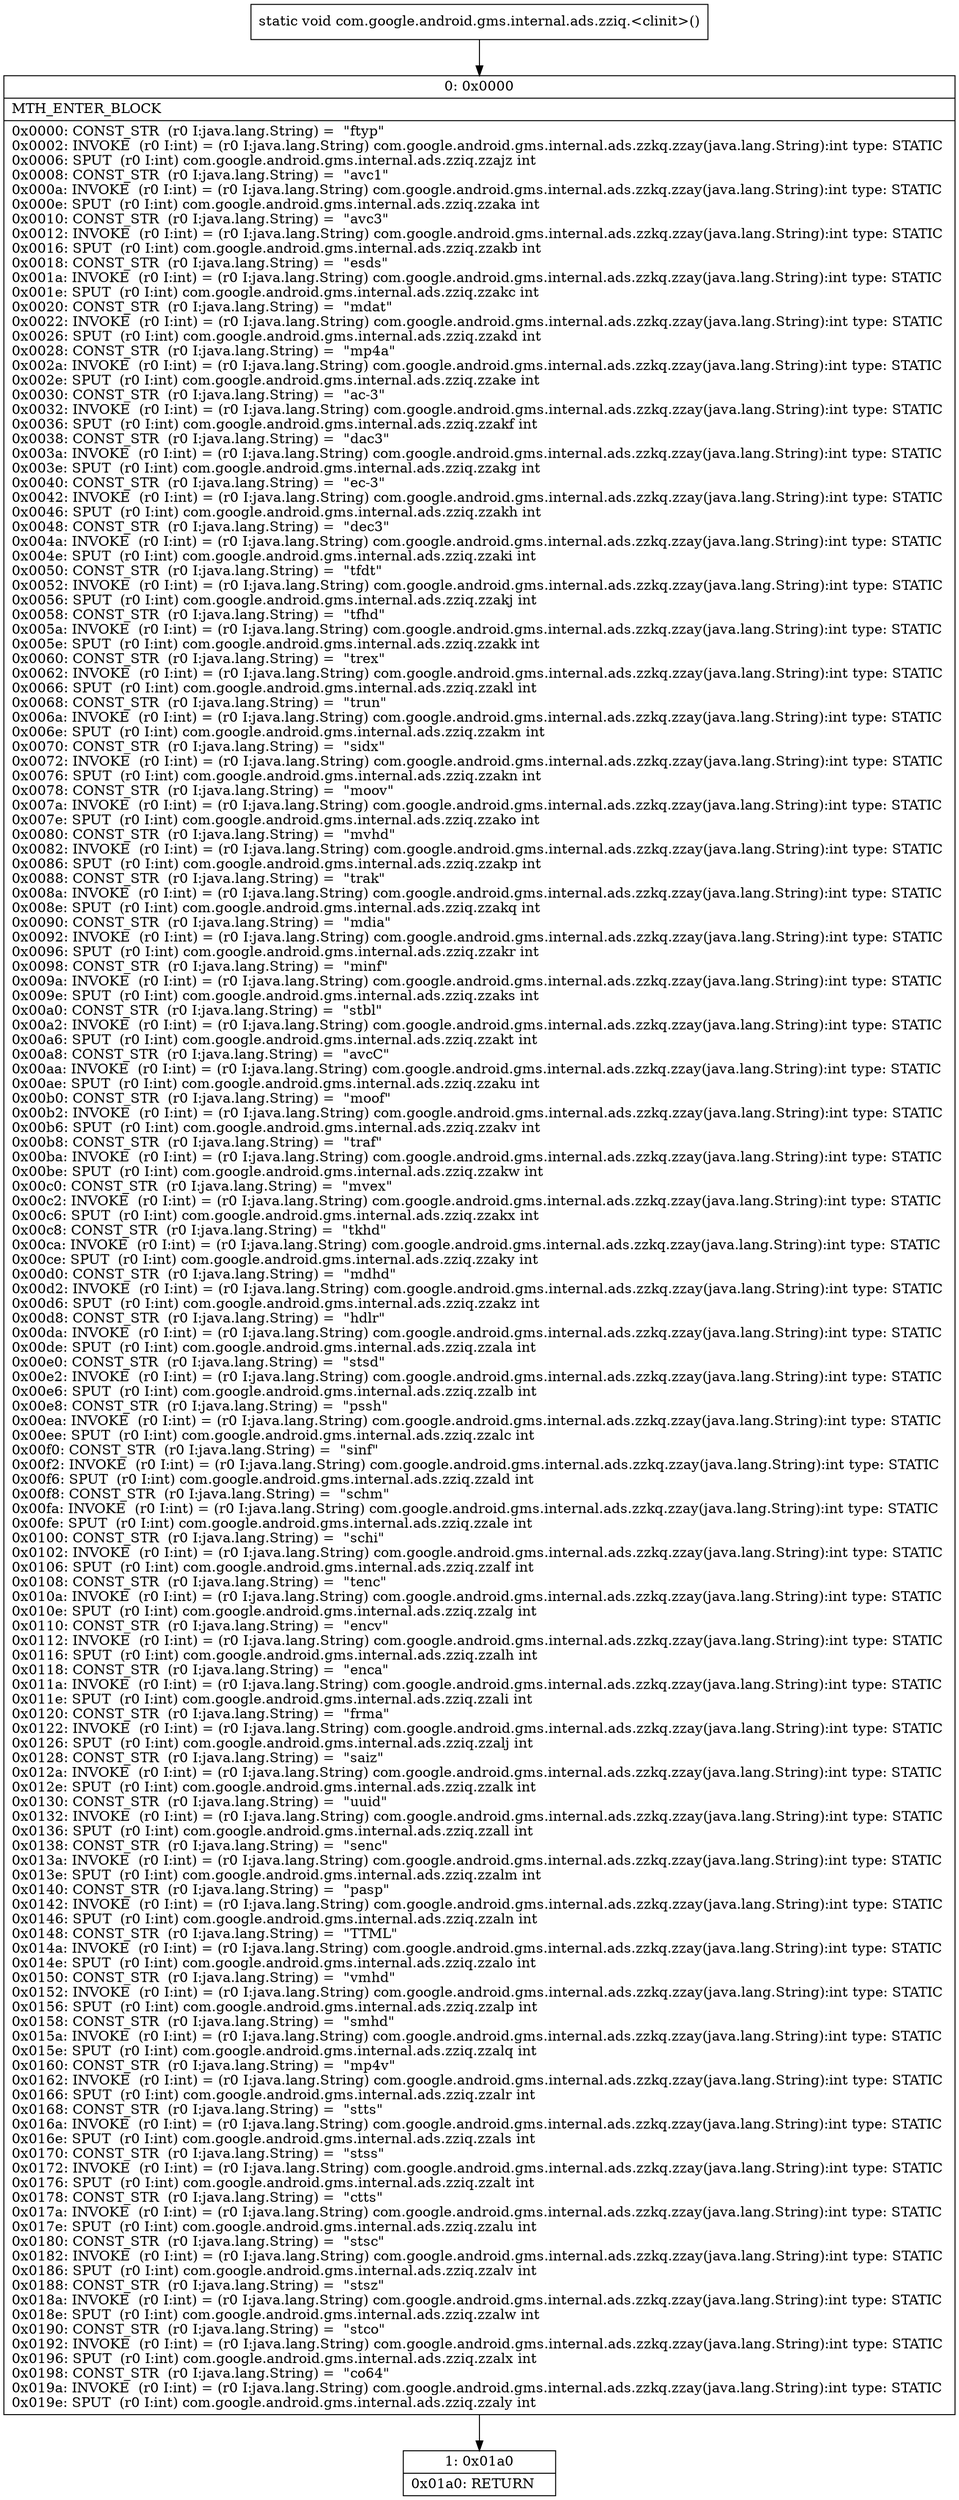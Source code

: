 digraph "CFG forcom.google.android.gms.internal.ads.zziq.\<clinit\>()V" {
Node_0 [shape=record,label="{0\:\ 0x0000|MTH_ENTER_BLOCK\l|0x0000: CONST_STR  (r0 I:java.lang.String) =  \"ftyp\" \l0x0002: INVOKE  (r0 I:int) = (r0 I:java.lang.String) com.google.android.gms.internal.ads.zzkq.zzay(java.lang.String):int type: STATIC \l0x0006: SPUT  (r0 I:int) com.google.android.gms.internal.ads.zziq.zzajz int \l0x0008: CONST_STR  (r0 I:java.lang.String) =  \"avc1\" \l0x000a: INVOKE  (r0 I:int) = (r0 I:java.lang.String) com.google.android.gms.internal.ads.zzkq.zzay(java.lang.String):int type: STATIC \l0x000e: SPUT  (r0 I:int) com.google.android.gms.internal.ads.zziq.zzaka int \l0x0010: CONST_STR  (r0 I:java.lang.String) =  \"avc3\" \l0x0012: INVOKE  (r0 I:int) = (r0 I:java.lang.String) com.google.android.gms.internal.ads.zzkq.zzay(java.lang.String):int type: STATIC \l0x0016: SPUT  (r0 I:int) com.google.android.gms.internal.ads.zziq.zzakb int \l0x0018: CONST_STR  (r0 I:java.lang.String) =  \"esds\" \l0x001a: INVOKE  (r0 I:int) = (r0 I:java.lang.String) com.google.android.gms.internal.ads.zzkq.zzay(java.lang.String):int type: STATIC \l0x001e: SPUT  (r0 I:int) com.google.android.gms.internal.ads.zziq.zzakc int \l0x0020: CONST_STR  (r0 I:java.lang.String) =  \"mdat\" \l0x0022: INVOKE  (r0 I:int) = (r0 I:java.lang.String) com.google.android.gms.internal.ads.zzkq.zzay(java.lang.String):int type: STATIC \l0x0026: SPUT  (r0 I:int) com.google.android.gms.internal.ads.zziq.zzakd int \l0x0028: CONST_STR  (r0 I:java.lang.String) =  \"mp4a\" \l0x002a: INVOKE  (r0 I:int) = (r0 I:java.lang.String) com.google.android.gms.internal.ads.zzkq.zzay(java.lang.String):int type: STATIC \l0x002e: SPUT  (r0 I:int) com.google.android.gms.internal.ads.zziq.zzake int \l0x0030: CONST_STR  (r0 I:java.lang.String) =  \"ac\-3\" \l0x0032: INVOKE  (r0 I:int) = (r0 I:java.lang.String) com.google.android.gms.internal.ads.zzkq.zzay(java.lang.String):int type: STATIC \l0x0036: SPUT  (r0 I:int) com.google.android.gms.internal.ads.zziq.zzakf int \l0x0038: CONST_STR  (r0 I:java.lang.String) =  \"dac3\" \l0x003a: INVOKE  (r0 I:int) = (r0 I:java.lang.String) com.google.android.gms.internal.ads.zzkq.zzay(java.lang.String):int type: STATIC \l0x003e: SPUT  (r0 I:int) com.google.android.gms.internal.ads.zziq.zzakg int \l0x0040: CONST_STR  (r0 I:java.lang.String) =  \"ec\-3\" \l0x0042: INVOKE  (r0 I:int) = (r0 I:java.lang.String) com.google.android.gms.internal.ads.zzkq.zzay(java.lang.String):int type: STATIC \l0x0046: SPUT  (r0 I:int) com.google.android.gms.internal.ads.zziq.zzakh int \l0x0048: CONST_STR  (r0 I:java.lang.String) =  \"dec3\" \l0x004a: INVOKE  (r0 I:int) = (r0 I:java.lang.String) com.google.android.gms.internal.ads.zzkq.zzay(java.lang.String):int type: STATIC \l0x004e: SPUT  (r0 I:int) com.google.android.gms.internal.ads.zziq.zzaki int \l0x0050: CONST_STR  (r0 I:java.lang.String) =  \"tfdt\" \l0x0052: INVOKE  (r0 I:int) = (r0 I:java.lang.String) com.google.android.gms.internal.ads.zzkq.zzay(java.lang.String):int type: STATIC \l0x0056: SPUT  (r0 I:int) com.google.android.gms.internal.ads.zziq.zzakj int \l0x0058: CONST_STR  (r0 I:java.lang.String) =  \"tfhd\" \l0x005a: INVOKE  (r0 I:int) = (r0 I:java.lang.String) com.google.android.gms.internal.ads.zzkq.zzay(java.lang.String):int type: STATIC \l0x005e: SPUT  (r0 I:int) com.google.android.gms.internal.ads.zziq.zzakk int \l0x0060: CONST_STR  (r0 I:java.lang.String) =  \"trex\" \l0x0062: INVOKE  (r0 I:int) = (r0 I:java.lang.String) com.google.android.gms.internal.ads.zzkq.zzay(java.lang.String):int type: STATIC \l0x0066: SPUT  (r0 I:int) com.google.android.gms.internal.ads.zziq.zzakl int \l0x0068: CONST_STR  (r0 I:java.lang.String) =  \"trun\" \l0x006a: INVOKE  (r0 I:int) = (r0 I:java.lang.String) com.google.android.gms.internal.ads.zzkq.zzay(java.lang.String):int type: STATIC \l0x006e: SPUT  (r0 I:int) com.google.android.gms.internal.ads.zziq.zzakm int \l0x0070: CONST_STR  (r0 I:java.lang.String) =  \"sidx\" \l0x0072: INVOKE  (r0 I:int) = (r0 I:java.lang.String) com.google.android.gms.internal.ads.zzkq.zzay(java.lang.String):int type: STATIC \l0x0076: SPUT  (r0 I:int) com.google.android.gms.internal.ads.zziq.zzakn int \l0x0078: CONST_STR  (r0 I:java.lang.String) =  \"moov\" \l0x007a: INVOKE  (r0 I:int) = (r0 I:java.lang.String) com.google.android.gms.internal.ads.zzkq.zzay(java.lang.String):int type: STATIC \l0x007e: SPUT  (r0 I:int) com.google.android.gms.internal.ads.zziq.zzako int \l0x0080: CONST_STR  (r0 I:java.lang.String) =  \"mvhd\" \l0x0082: INVOKE  (r0 I:int) = (r0 I:java.lang.String) com.google.android.gms.internal.ads.zzkq.zzay(java.lang.String):int type: STATIC \l0x0086: SPUT  (r0 I:int) com.google.android.gms.internal.ads.zziq.zzakp int \l0x0088: CONST_STR  (r0 I:java.lang.String) =  \"trak\" \l0x008a: INVOKE  (r0 I:int) = (r0 I:java.lang.String) com.google.android.gms.internal.ads.zzkq.zzay(java.lang.String):int type: STATIC \l0x008e: SPUT  (r0 I:int) com.google.android.gms.internal.ads.zziq.zzakq int \l0x0090: CONST_STR  (r0 I:java.lang.String) =  \"mdia\" \l0x0092: INVOKE  (r0 I:int) = (r0 I:java.lang.String) com.google.android.gms.internal.ads.zzkq.zzay(java.lang.String):int type: STATIC \l0x0096: SPUT  (r0 I:int) com.google.android.gms.internal.ads.zziq.zzakr int \l0x0098: CONST_STR  (r0 I:java.lang.String) =  \"minf\" \l0x009a: INVOKE  (r0 I:int) = (r0 I:java.lang.String) com.google.android.gms.internal.ads.zzkq.zzay(java.lang.String):int type: STATIC \l0x009e: SPUT  (r0 I:int) com.google.android.gms.internal.ads.zziq.zzaks int \l0x00a0: CONST_STR  (r0 I:java.lang.String) =  \"stbl\" \l0x00a2: INVOKE  (r0 I:int) = (r0 I:java.lang.String) com.google.android.gms.internal.ads.zzkq.zzay(java.lang.String):int type: STATIC \l0x00a6: SPUT  (r0 I:int) com.google.android.gms.internal.ads.zziq.zzakt int \l0x00a8: CONST_STR  (r0 I:java.lang.String) =  \"avcC\" \l0x00aa: INVOKE  (r0 I:int) = (r0 I:java.lang.String) com.google.android.gms.internal.ads.zzkq.zzay(java.lang.String):int type: STATIC \l0x00ae: SPUT  (r0 I:int) com.google.android.gms.internal.ads.zziq.zzaku int \l0x00b0: CONST_STR  (r0 I:java.lang.String) =  \"moof\" \l0x00b2: INVOKE  (r0 I:int) = (r0 I:java.lang.String) com.google.android.gms.internal.ads.zzkq.zzay(java.lang.String):int type: STATIC \l0x00b6: SPUT  (r0 I:int) com.google.android.gms.internal.ads.zziq.zzakv int \l0x00b8: CONST_STR  (r0 I:java.lang.String) =  \"traf\" \l0x00ba: INVOKE  (r0 I:int) = (r0 I:java.lang.String) com.google.android.gms.internal.ads.zzkq.zzay(java.lang.String):int type: STATIC \l0x00be: SPUT  (r0 I:int) com.google.android.gms.internal.ads.zziq.zzakw int \l0x00c0: CONST_STR  (r0 I:java.lang.String) =  \"mvex\" \l0x00c2: INVOKE  (r0 I:int) = (r0 I:java.lang.String) com.google.android.gms.internal.ads.zzkq.zzay(java.lang.String):int type: STATIC \l0x00c6: SPUT  (r0 I:int) com.google.android.gms.internal.ads.zziq.zzakx int \l0x00c8: CONST_STR  (r0 I:java.lang.String) =  \"tkhd\" \l0x00ca: INVOKE  (r0 I:int) = (r0 I:java.lang.String) com.google.android.gms.internal.ads.zzkq.zzay(java.lang.String):int type: STATIC \l0x00ce: SPUT  (r0 I:int) com.google.android.gms.internal.ads.zziq.zzaky int \l0x00d0: CONST_STR  (r0 I:java.lang.String) =  \"mdhd\" \l0x00d2: INVOKE  (r0 I:int) = (r0 I:java.lang.String) com.google.android.gms.internal.ads.zzkq.zzay(java.lang.String):int type: STATIC \l0x00d6: SPUT  (r0 I:int) com.google.android.gms.internal.ads.zziq.zzakz int \l0x00d8: CONST_STR  (r0 I:java.lang.String) =  \"hdlr\" \l0x00da: INVOKE  (r0 I:int) = (r0 I:java.lang.String) com.google.android.gms.internal.ads.zzkq.zzay(java.lang.String):int type: STATIC \l0x00de: SPUT  (r0 I:int) com.google.android.gms.internal.ads.zziq.zzala int \l0x00e0: CONST_STR  (r0 I:java.lang.String) =  \"stsd\" \l0x00e2: INVOKE  (r0 I:int) = (r0 I:java.lang.String) com.google.android.gms.internal.ads.zzkq.zzay(java.lang.String):int type: STATIC \l0x00e6: SPUT  (r0 I:int) com.google.android.gms.internal.ads.zziq.zzalb int \l0x00e8: CONST_STR  (r0 I:java.lang.String) =  \"pssh\" \l0x00ea: INVOKE  (r0 I:int) = (r0 I:java.lang.String) com.google.android.gms.internal.ads.zzkq.zzay(java.lang.String):int type: STATIC \l0x00ee: SPUT  (r0 I:int) com.google.android.gms.internal.ads.zziq.zzalc int \l0x00f0: CONST_STR  (r0 I:java.lang.String) =  \"sinf\" \l0x00f2: INVOKE  (r0 I:int) = (r0 I:java.lang.String) com.google.android.gms.internal.ads.zzkq.zzay(java.lang.String):int type: STATIC \l0x00f6: SPUT  (r0 I:int) com.google.android.gms.internal.ads.zziq.zzald int \l0x00f8: CONST_STR  (r0 I:java.lang.String) =  \"schm\" \l0x00fa: INVOKE  (r0 I:int) = (r0 I:java.lang.String) com.google.android.gms.internal.ads.zzkq.zzay(java.lang.String):int type: STATIC \l0x00fe: SPUT  (r0 I:int) com.google.android.gms.internal.ads.zziq.zzale int \l0x0100: CONST_STR  (r0 I:java.lang.String) =  \"schi\" \l0x0102: INVOKE  (r0 I:int) = (r0 I:java.lang.String) com.google.android.gms.internal.ads.zzkq.zzay(java.lang.String):int type: STATIC \l0x0106: SPUT  (r0 I:int) com.google.android.gms.internal.ads.zziq.zzalf int \l0x0108: CONST_STR  (r0 I:java.lang.String) =  \"tenc\" \l0x010a: INVOKE  (r0 I:int) = (r0 I:java.lang.String) com.google.android.gms.internal.ads.zzkq.zzay(java.lang.String):int type: STATIC \l0x010e: SPUT  (r0 I:int) com.google.android.gms.internal.ads.zziq.zzalg int \l0x0110: CONST_STR  (r0 I:java.lang.String) =  \"encv\" \l0x0112: INVOKE  (r0 I:int) = (r0 I:java.lang.String) com.google.android.gms.internal.ads.zzkq.zzay(java.lang.String):int type: STATIC \l0x0116: SPUT  (r0 I:int) com.google.android.gms.internal.ads.zziq.zzalh int \l0x0118: CONST_STR  (r0 I:java.lang.String) =  \"enca\" \l0x011a: INVOKE  (r0 I:int) = (r0 I:java.lang.String) com.google.android.gms.internal.ads.zzkq.zzay(java.lang.String):int type: STATIC \l0x011e: SPUT  (r0 I:int) com.google.android.gms.internal.ads.zziq.zzali int \l0x0120: CONST_STR  (r0 I:java.lang.String) =  \"frma\" \l0x0122: INVOKE  (r0 I:int) = (r0 I:java.lang.String) com.google.android.gms.internal.ads.zzkq.zzay(java.lang.String):int type: STATIC \l0x0126: SPUT  (r0 I:int) com.google.android.gms.internal.ads.zziq.zzalj int \l0x0128: CONST_STR  (r0 I:java.lang.String) =  \"saiz\" \l0x012a: INVOKE  (r0 I:int) = (r0 I:java.lang.String) com.google.android.gms.internal.ads.zzkq.zzay(java.lang.String):int type: STATIC \l0x012e: SPUT  (r0 I:int) com.google.android.gms.internal.ads.zziq.zzalk int \l0x0130: CONST_STR  (r0 I:java.lang.String) =  \"uuid\" \l0x0132: INVOKE  (r0 I:int) = (r0 I:java.lang.String) com.google.android.gms.internal.ads.zzkq.zzay(java.lang.String):int type: STATIC \l0x0136: SPUT  (r0 I:int) com.google.android.gms.internal.ads.zziq.zzall int \l0x0138: CONST_STR  (r0 I:java.lang.String) =  \"senc\" \l0x013a: INVOKE  (r0 I:int) = (r0 I:java.lang.String) com.google.android.gms.internal.ads.zzkq.zzay(java.lang.String):int type: STATIC \l0x013e: SPUT  (r0 I:int) com.google.android.gms.internal.ads.zziq.zzalm int \l0x0140: CONST_STR  (r0 I:java.lang.String) =  \"pasp\" \l0x0142: INVOKE  (r0 I:int) = (r0 I:java.lang.String) com.google.android.gms.internal.ads.zzkq.zzay(java.lang.String):int type: STATIC \l0x0146: SPUT  (r0 I:int) com.google.android.gms.internal.ads.zziq.zzaln int \l0x0148: CONST_STR  (r0 I:java.lang.String) =  \"TTML\" \l0x014a: INVOKE  (r0 I:int) = (r0 I:java.lang.String) com.google.android.gms.internal.ads.zzkq.zzay(java.lang.String):int type: STATIC \l0x014e: SPUT  (r0 I:int) com.google.android.gms.internal.ads.zziq.zzalo int \l0x0150: CONST_STR  (r0 I:java.lang.String) =  \"vmhd\" \l0x0152: INVOKE  (r0 I:int) = (r0 I:java.lang.String) com.google.android.gms.internal.ads.zzkq.zzay(java.lang.String):int type: STATIC \l0x0156: SPUT  (r0 I:int) com.google.android.gms.internal.ads.zziq.zzalp int \l0x0158: CONST_STR  (r0 I:java.lang.String) =  \"smhd\" \l0x015a: INVOKE  (r0 I:int) = (r0 I:java.lang.String) com.google.android.gms.internal.ads.zzkq.zzay(java.lang.String):int type: STATIC \l0x015e: SPUT  (r0 I:int) com.google.android.gms.internal.ads.zziq.zzalq int \l0x0160: CONST_STR  (r0 I:java.lang.String) =  \"mp4v\" \l0x0162: INVOKE  (r0 I:int) = (r0 I:java.lang.String) com.google.android.gms.internal.ads.zzkq.zzay(java.lang.String):int type: STATIC \l0x0166: SPUT  (r0 I:int) com.google.android.gms.internal.ads.zziq.zzalr int \l0x0168: CONST_STR  (r0 I:java.lang.String) =  \"stts\" \l0x016a: INVOKE  (r0 I:int) = (r0 I:java.lang.String) com.google.android.gms.internal.ads.zzkq.zzay(java.lang.String):int type: STATIC \l0x016e: SPUT  (r0 I:int) com.google.android.gms.internal.ads.zziq.zzals int \l0x0170: CONST_STR  (r0 I:java.lang.String) =  \"stss\" \l0x0172: INVOKE  (r0 I:int) = (r0 I:java.lang.String) com.google.android.gms.internal.ads.zzkq.zzay(java.lang.String):int type: STATIC \l0x0176: SPUT  (r0 I:int) com.google.android.gms.internal.ads.zziq.zzalt int \l0x0178: CONST_STR  (r0 I:java.lang.String) =  \"ctts\" \l0x017a: INVOKE  (r0 I:int) = (r0 I:java.lang.String) com.google.android.gms.internal.ads.zzkq.zzay(java.lang.String):int type: STATIC \l0x017e: SPUT  (r0 I:int) com.google.android.gms.internal.ads.zziq.zzalu int \l0x0180: CONST_STR  (r0 I:java.lang.String) =  \"stsc\" \l0x0182: INVOKE  (r0 I:int) = (r0 I:java.lang.String) com.google.android.gms.internal.ads.zzkq.zzay(java.lang.String):int type: STATIC \l0x0186: SPUT  (r0 I:int) com.google.android.gms.internal.ads.zziq.zzalv int \l0x0188: CONST_STR  (r0 I:java.lang.String) =  \"stsz\" \l0x018a: INVOKE  (r0 I:int) = (r0 I:java.lang.String) com.google.android.gms.internal.ads.zzkq.zzay(java.lang.String):int type: STATIC \l0x018e: SPUT  (r0 I:int) com.google.android.gms.internal.ads.zziq.zzalw int \l0x0190: CONST_STR  (r0 I:java.lang.String) =  \"stco\" \l0x0192: INVOKE  (r0 I:int) = (r0 I:java.lang.String) com.google.android.gms.internal.ads.zzkq.zzay(java.lang.String):int type: STATIC \l0x0196: SPUT  (r0 I:int) com.google.android.gms.internal.ads.zziq.zzalx int \l0x0198: CONST_STR  (r0 I:java.lang.String) =  \"co64\" \l0x019a: INVOKE  (r0 I:int) = (r0 I:java.lang.String) com.google.android.gms.internal.ads.zzkq.zzay(java.lang.String):int type: STATIC \l0x019e: SPUT  (r0 I:int) com.google.android.gms.internal.ads.zziq.zzaly int \l}"];
Node_1 [shape=record,label="{1\:\ 0x01a0|0x01a0: RETURN   \l}"];
MethodNode[shape=record,label="{static void com.google.android.gms.internal.ads.zziq.\<clinit\>() }"];
MethodNode -> Node_0;
Node_0 -> Node_1;
}

